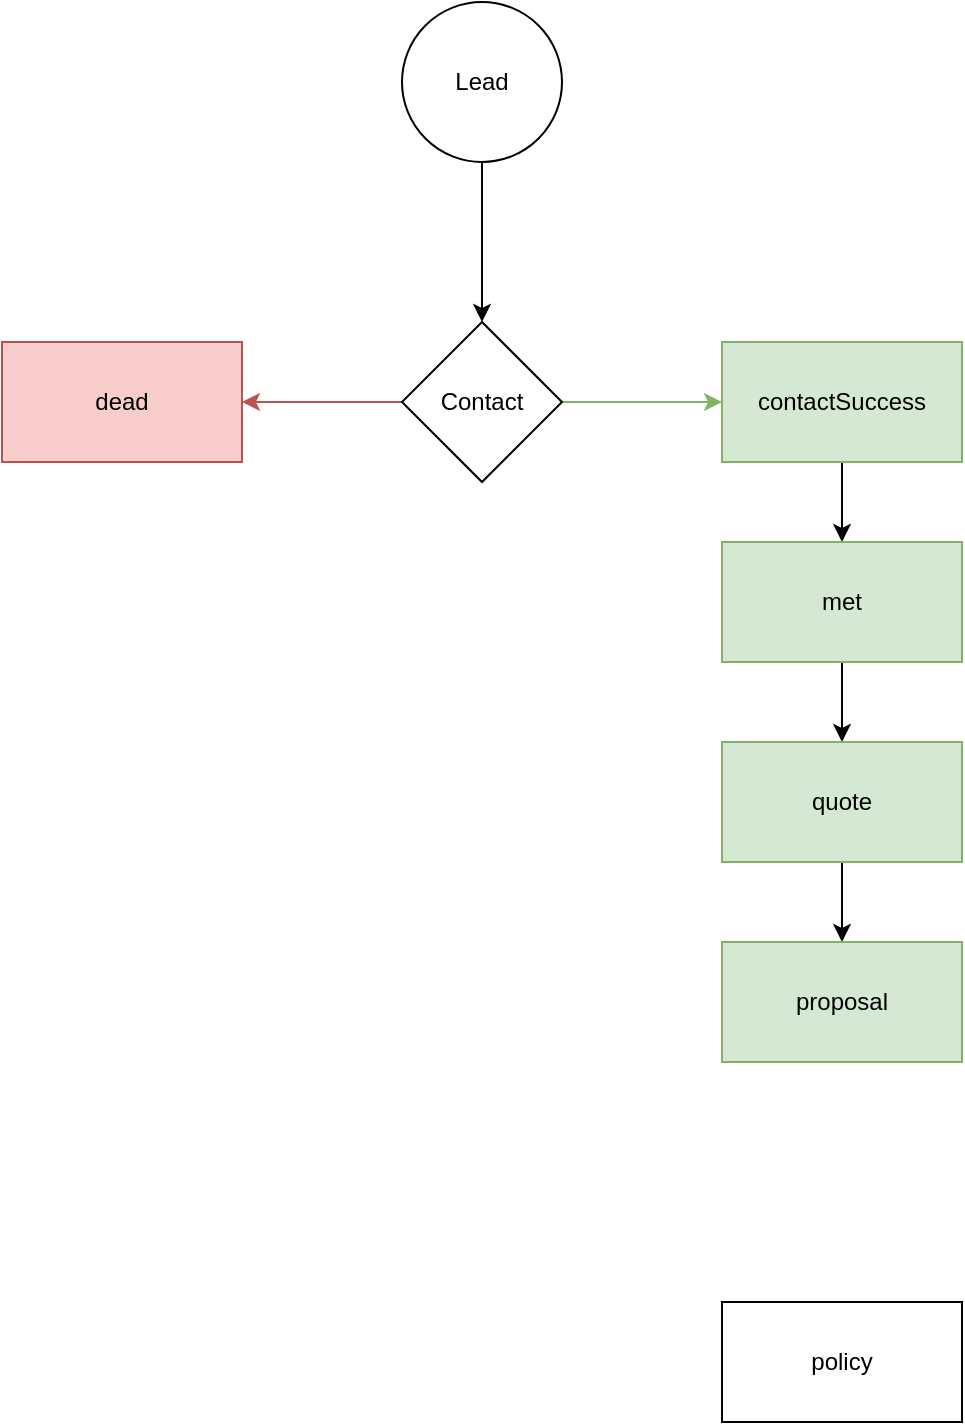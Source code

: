 <mxfile version="20.8.3" type="github">
  <diagram id="XWq0q9Z49L-wuoTbWkWh" name="Page-1">
    <mxGraphModel dx="1434" dy="764" grid="1" gridSize="10" guides="1" tooltips="1" connect="1" arrows="1" fold="1" page="1" pageScale="1" pageWidth="850" pageHeight="1100" math="0" shadow="0">
      <root>
        <mxCell id="0" />
        <mxCell id="1" parent="0" />
        <mxCell id="B1gmaWjWodis16T6v3EQ-1" value="dead" style="rounded=0;whiteSpace=wrap;html=1;fillColor=#f8cecc;strokeColor=#b85450;" vertex="1" parent="1">
          <mxGeometry x="120" y="210" width="120" height="60" as="geometry" />
        </mxCell>
        <mxCell id="B1gmaWjWodis16T6v3EQ-13" value="" style="edgeStyle=orthogonalEdgeStyle;rounded=0;orthogonalLoop=1;jettySize=auto;html=1;fontColor=#000000;fillColor=#f8cecc;strokeColor=#b85450;" edge="1" parent="1" source="B1gmaWjWodis16T6v3EQ-2" target="B1gmaWjWodis16T6v3EQ-1">
          <mxGeometry relative="1" as="geometry" />
        </mxCell>
        <mxCell id="B1gmaWjWodis16T6v3EQ-14" value="" style="edgeStyle=orthogonalEdgeStyle;rounded=0;orthogonalLoop=1;jettySize=auto;html=1;fontColor=#000000;fillColor=#d5e8d4;strokeColor=#82b366;" edge="1" parent="1" source="B1gmaWjWodis16T6v3EQ-2" target="B1gmaWjWodis16T6v3EQ-7">
          <mxGeometry relative="1" as="geometry" />
        </mxCell>
        <mxCell id="B1gmaWjWodis16T6v3EQ-2" value="Contact" style="rhombus;whiteSpace=wrap;html=1;" vertex="1" parent="1">
          <mxGeometry x="320" y="200" width="80" height="80" as="geometry" />
        </mxCell>
        <mxCell id="B1gmaWjWodis16T6v3EQ-12" value="" style="edgeStyle=orthogonalEdgeStyle;rounded=0;orthogonalLoop=1;jettySize=auto;html=1;fontColor=#000000;" edge="1" parent="1" source="B1gmaWjWodis16T6v3EQ-3" target="B1gmaWjWodis16T6v3EQ-2">
          <mxGeometry relative="1" as="geometry" />
        </mxCell>
        <mxCell id="B1gmaWjWodis16T6v3EQ-3" value="Lead" style="ellipse;whiteSpace=wrap;html=1;aspect=fixed;" vertex="1" parent="1">
          <mxGeometry x="320" y="40" width="80" height="80" as="geometry" />
        </mxCell>
        <mxCell id="B1gmaWjWodis16T6v3EQ-15" value="" style="edgeStyle=orthogonalEdgeStyle;rounded=0;orthogonalLoop=1;jettySize=auto;html=1;fontColor=#000000;" edge="1" parent="1" source="B1gmaWjWodis16T6v3EQ-7" target="B1gmaWjWodis16T6v3EQ-8">
          <mxGeometry relative="1" as="geometry" />
        </mxCell>
        <mxCell id="B1gmaWjWodis16T6v3EQ-7" value="contactSuccess" style="rounded=0;whiteSpace=wrap;html=1;fillColor=#d5e8d4;strokeColor=#82b366;" vertex="1" parent="1">
          <mxGeometry x="480" y="210" width="120" height="60" as="geometry" />
        </mxCell>
        <mxCell id="B1gmaWjWodis16T6v3EQ-16" value="" style="edgeStyle=orthogonalEdgeStyle;rounded=0;orthogonalLoop=1;jettySize=auto;html=1;fontColor=#000000;" edge="1" parent="1" source="B1gmaWjWodis16T6v3EQ-8" target="B1gmaWjWodis16T6v3EQ-9">
          <mxGeometry relative="1" as="geometry" />
        </mxCell>
        <mxCell id="B1gmaWjWodis16T6v3EQ-8" value="met" style="rounded=0;whiteSpace=wrap;html=1;fillColor=#d5e8d4;strokeColor=#82b366;" vertex="1" parent="1">
          <mxGeometry x="480" y="310" width="120" height="60" as="geometry" />
        </mxCell>
        <mxCell id="B1gmaWjWodis16T6v3EQ-17" value="" style="edgeStyle=orthogonalEdgeStyle;rounded=0;orthogonalLoop=1;jettySize=auto;html=1;fontColor=#000000;" edge="1" parent="1" source="B1gmaWjWodis16T6v3EQ-9" target="B1gmaWjWodis16T6v3EQ-10">
          <mxGeometry relative="1" as="geometry" />
        </mxCell>
        <mxCell id="B1gmaWjWodis16T6v3EQ-9" value="quote" style="rounded=0;whiteSpace=wrap;html=1;fillColor=#d5e8d4;strokeColor=#82b366;" vertex="1" parent="1">
          <mxGeometry x="480" y="410" width="120" height="60" as="geometry" />
        </mxCell>
        <mxCell id="B1gmaWjWodis16T6v3EQ-10" value="proposal" style="rounded=0;whiteSpace=wrap;html=1;fillColor=#d5e8d4;strokeColor=#82b366;" vertex="1" parent="1">
          <mxGeometry x="480" y="510" width="120" height="60" as="geometry" />
        </mxCell>
        <mxCell id="B1gmaWjWodis16T6v3EQ-11" value="policy" style="rounded=0;whiteSpace=wrap;html=1;" vertex="1" parent="1">
          <mxGeometry x="480" y="690" width="120" height="60" as="geometry" />
        </mxCell>
      </root>
    </mxGraphModel>
  </diagram>
</mxfile>
